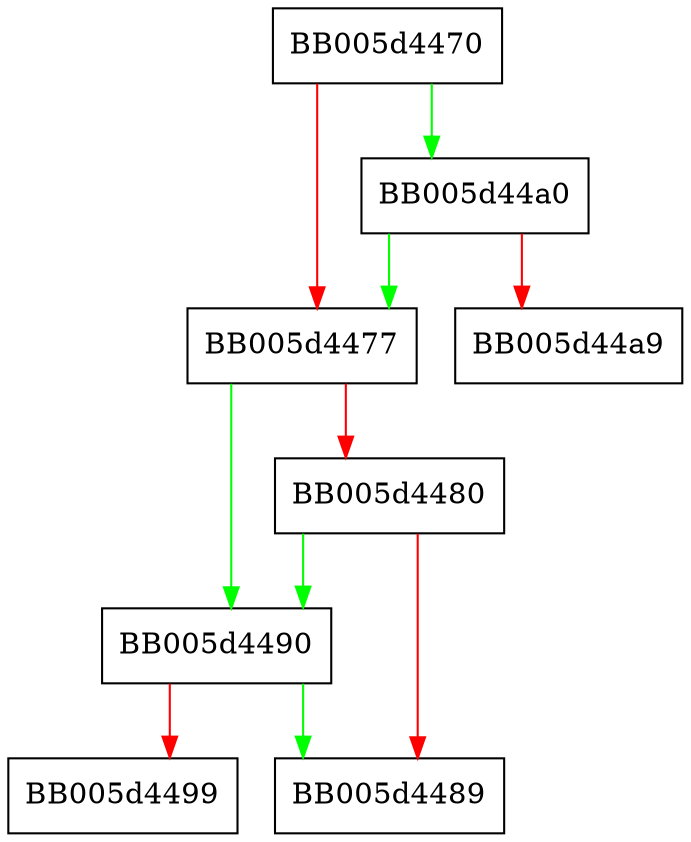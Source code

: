 digraph EVP_PKEY_get0_description {
  node [shape="box"];
  graph [splines=ortho];
  BB005d4470 -> BB005d44a0 [color="green"];
  BB005d4470 -> BB005d4477 [color="red"];
  BB005d4477 -> BB005d4490 [color="green"];
  BB005d4477 -> BB005d4480 [color="red"];
  BB005d4480 -> BB005d4490 [color="green"];
  BB005d4480 -> BB005d4489 [color="red"];
  BB005d4490 -> BB005d4489 [color="green"];
  BB005d4490 -> BB005d4499 [color="red"];
  BB005d44a0 -> BB005d4477 [color="green"];
  BB005d44a0 -> BB005d44a9 [color="red"];
}